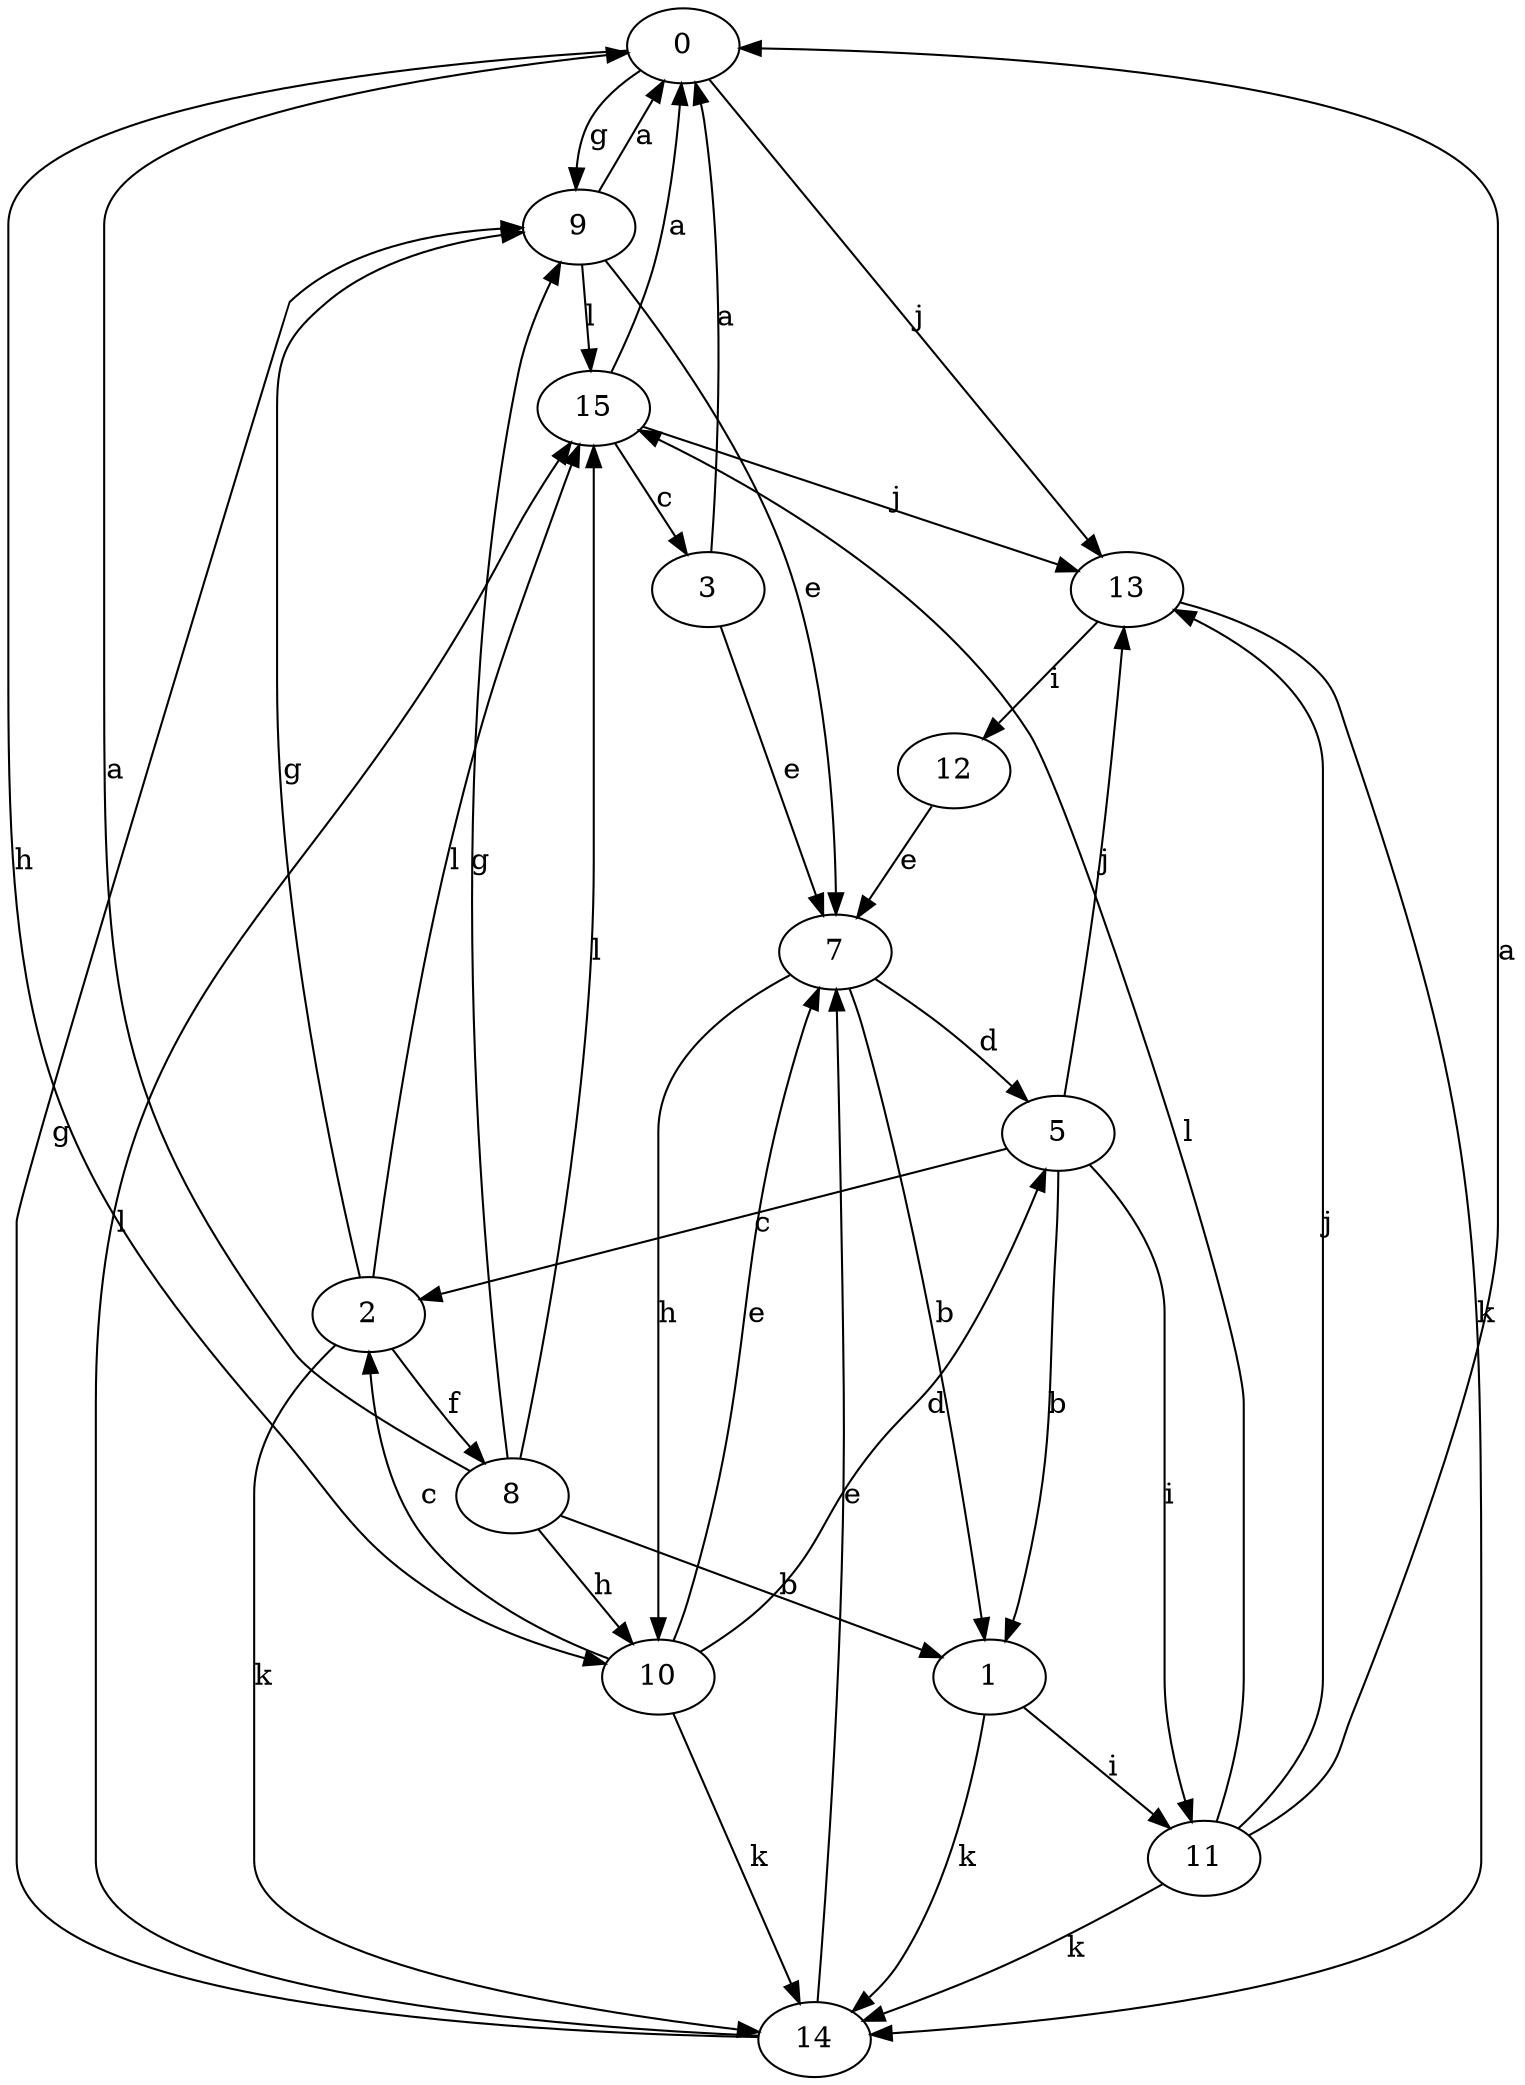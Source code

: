 strict digraph  {
0;
1;
2;
3;
5;
7;
8;
9;
10;
11;
12;
13;
14;
15;
0 -> 9  [label=g];
0 -> 10  [label=h];
0 -> 13  [label=j];
1 -> 11  [label=i];
1 -> 14  [label=k];
2 -> 8  [label=f];
2 -> 9  [label=g];
2 -> 14  [label=k];
2 -> 15  [label=l];
3 -> 0  [label=a];
3 -> 7  [label=e];
5 -> 1  [label=b];
5 -> 2  [label=c];
5 -> 11  [label=i];
5 -> 13  [label=j];
7 -> 1  [label=b];
7 -> 5  [label=d];
7 -> 10  [label=h];
8 -> 0  [label=a];
8 -> 1  [label=b];
8 -> 9  [label=g];
8 -> 10  [label=h];
8 -> 15  [label=l];
9 -> 0  [label=a];
9 -> 7  [label=e];
9 -> 15  [label=l];
10 -> 2  [label=c];
10 -> 5  [label=d];
10 -> 7  [label=e];
10 -> 14  [label=k];
11 -> 0  [label=a];
11 -> 13  [label=j];
11 -> 14  [label=k];
11 -> 15  [label=l];
12 -> 7  [label=e];
13 -> 12  [label=i];
13 -> 14  [label=k];
14 -> 7  [label=e];
14 -> 9  [label=g];
14 -> 15  [label=l];
15 -> 0  [label=a];
15 -> 3  [label=c];
15 -> 13  [label=j];
}
